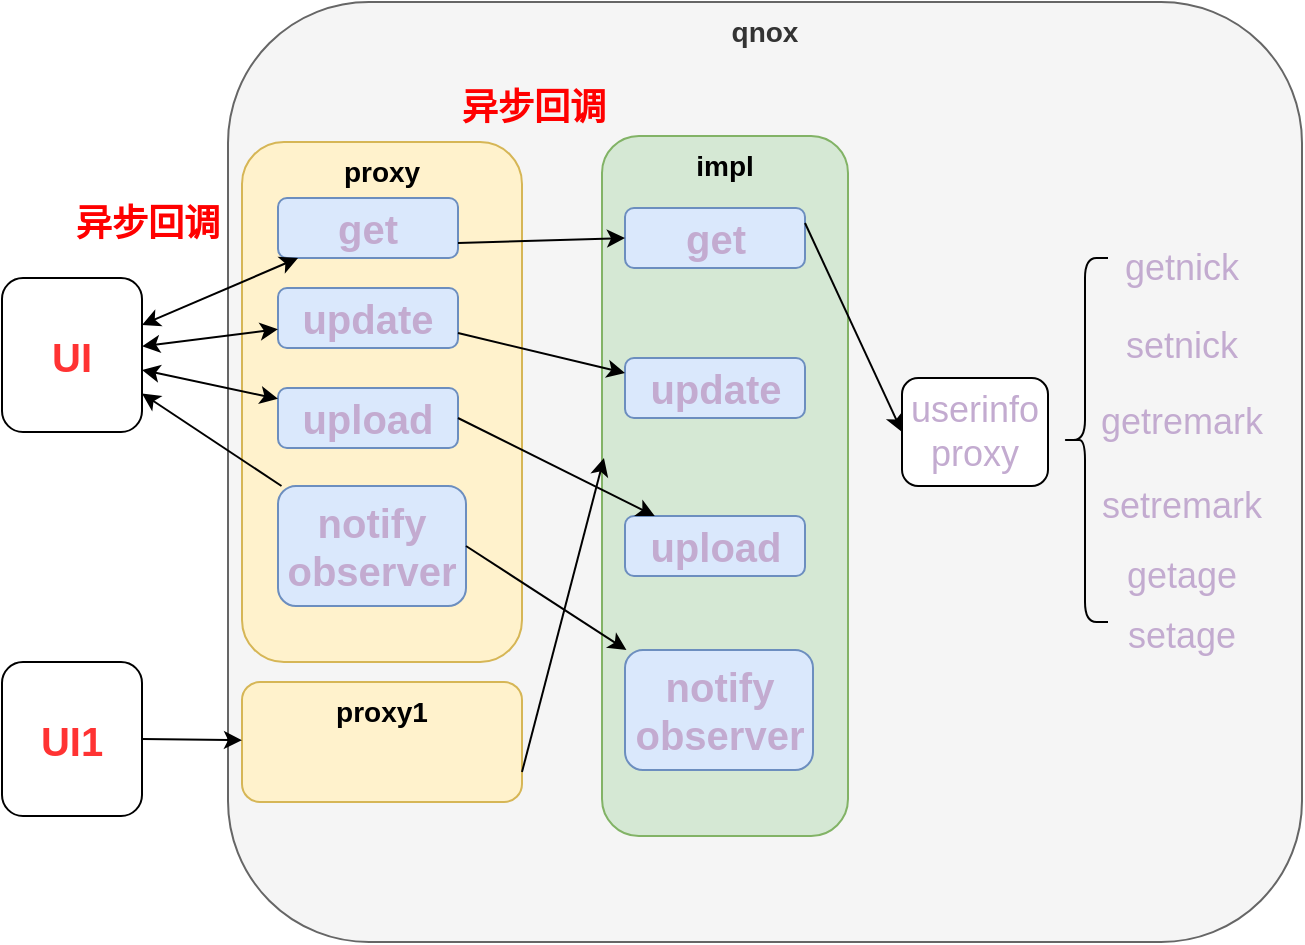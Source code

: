 <mxfile pages="1" version="11.2.3" type="github"><diagram id="RD4lHcMXPKejkfUNSPhR" name="Page-1"><mxGraphModel dx="1422" dy="764" grid="1" gridSize="10" guides="1" tooltips="1" connect="1" arrows="1" fold="1" page="1" pageScale="1" pageWidth="827" pageHeight="1169" math="0" shadow="0"><root><mxCell id="0"/><mxCell id="1" parent="0"/><UserObject label="&lt;font style=&quot;font-size: 14px&quot;&gt;&lt;b&gt;qnox&lt;/b&gt;&lt;/font&gt;" treeRoot="1" id="9DzDpGf1TuNyYNfURI00-6"><mxCell style="whiteSpace=wrap;html=1;align=center;treeFolding=1;treeMoving=1;container=1;recursiveResize=0;shadow=0;rounded=1;fillColor=#f5f5f5;strokeColor=#666666;fontColor=#333333;verticalAlign=top;" vertex="1" parent="1"><mxGeometry x="273" y="80" width="537" height="470" as="geometry"/></mxCell></UserObject><UserObject label="&lt;font style=&quot;font-size: 14px&quot;&gt;&lt;b&gt;proxy&lt;/b&gt;&lt;/font&gt;" treeRoot="1" id="9DzDpGf1TuNyYNfURI00-1"><mxCell style="whiteSpace=wrap;html=1;align=center;treeFolding=1;treeMoving=1;container=1;recursiveResize=0;shadow=0;rounded=1;fillColor=#fff2cc;strokeColor=#d6b656;verticalAlign=top;" vertex="1" parent="9DzDpGf1TuNyYNfURI00-6"><mxGeometry x="7" y="70" width="140" height="260" as="geometry"/></mxCell></UserObject><mxCell id="9DzDpGf1TuNyYNfURI00-7" value="get" style="rounded=1;whiteSpace=wrap;html=1;shadow=0;fillColor=#dae8fc;strokeColor=#6c8ebf;fontSize=20;fontColor=#C3ABD0;fontStyle=1" vertex="1" parent="9DzDpGf1TuNyYNfURI00-6"><mxGeometry x="25" y="98" width="90" height="30" as="geometry"/></mxCell><mxCell id="9DzDpGf1TuNyYNfURI00-8" value="update" style="rounded=1;whiteSpace=wrap;html=1;shadow=0;fillColor=#dae8fc;strokeColor=#6c8ebf;fontSize=20;fontColor=#C3ABD0;fontStyle=1" vertex="1" parent="9DzDpGf1TuNyYNfURI00-6"><mxGeometry x="25" y="143" width="90" height="30" as="geometry"/></mxCell><mxCell id="9DzDpGf1TuNyYNfURI00-9" value="upload" style="rounded=1;whiteSpace=wrap;html=1;shadow=0;fillColor=#dae8fc;strokeColor=#6c8ebf;fontSize=20;fontColor=#C3ABD0;fontStyle=1" vertex="1" parent="9DzDpGf1TuNyYNfURI00-6"><mxGeometry x="25" y="193" width="90" height="30" as="geometry"/></mxCell><mxCell id="9DzDpGf1TuNyYNfURI00-10" value="notify&lt;br&gt;observer" style="rounded=1;whiteSpace=wrap;html=1;shadow=0;fillColor=#dae8fc;strokeColor=#6c8ebf;fontSize=20;fontColor=#C3ABD0;fontStyle=1" vertex="1" parent="9DzDpGf1TuNyYNfURI00-6"><mxGeometry x="25" y="242" width="94" height="60" as="geometry"/></mxCell><UserObject label="&lt;font style=&quot;font-size: 14px&quot;&gt;&lt;b&gt;proxy1&lt;/b&gt;&lt;/font&gt;" treeRoot="1" id="9DzDpGf1TuNyYNfURI00-16"><mxCell style="whiteSpace=wrap;html=1;align=center;treeFolding=1;treeMoving=1;container=1;recursiveResize=0;shadow=0;rounded=1;fillColor=#fff2cc;strokeColor=#d6b656;verticalAlign=top;" vertex="1" parent="9DzDpGf1TuNyYNfURI00-6"><mxGeometry x="7" y="340" width="140" height="60" as="geometry"/></mxCell></UserObject><UserObject label="&lt;font style=&quot;font-size: 14px&quot;&gt;&lt;b&gt;impl&lt;/b&gt;&lt;/font&gt;" treeRoot="1" id="9DzDpGf1TuNyYNfURI00-20"><mxCell style="whiteSpace=wrap;html=1;align=center;treeFolding=1;treeMoving=1;container=1;recursiveResize=0;shadow=0;rounded=1;fillColor=#d5e8d4;strokeColor=#82b366;verticalAlign=top;" vertex="1" parent="9DzDpGf1TuNyYNfURI00-6"><mxGeometry x="187" y="67" width="123" height="350" as="geometry"/></mxCell></UserObject><mxCell id="9DzDpGf1TuNyYNfURI00-21" value="get" style="rounded=1;whiteSpace=wrap;html=1;shadow=0;fillColor=#dae8fc;strokeColor=#6c8ebf;fontSize=20;fontColor=#C3ABD0;fontStyle=1" vertex="1" parent="9DzDpGf1TuNyYNfURI00-20"><mxGeometry x="11.5" y="36" width="90" height="30" as="geometry"/></mxCell><mxCell id="9DzDpGf1TuNyYNfURI00-22" value="update" style="rounded=1;whiteSpace=wrap;html=1;shadow=0;fillColor=#dae8fc;strokeColor=#6c8ebf;fontSize=20;fontColor=#C3ABD0;fontStyle=1" vertex="1" parent="9DzDpGf1TuNyYNfURI00-20"><mxGeometry x="11.5" y="111" width="90" height="30" as="geometry"/></mxCell><mxCell id="9DzDpGf1TuNyYNfURI00-23" value="upload" style="rounded=1;whiteSpace=wrap;html=1;shadow=0;fillColor=#dae8fc;strokeColor=#6c8ebf;fontSize=20;fontColor=#C3ABD0;fontStyle=1" vertex="1" parent="9DzDpGf1TuNyYNfURI00-20"><mxGeometry x="11.5" y="190" width="90" height="30" as="geometry"/></mxCell><mxCell id="9DzDpGf1TuNyYNfURI00-24" value="notify&lt;br&gt;observer" style="rounded=1;whiteSpace=wrap;html=1;shadow=0;fillColor=#dae8fc;strokeColor=#6c8ebf;fontSize=20;fontColor=#C3ABD0;fontStyle=1" vertex="1" parent="9DzDpGf1TuNyYNfURI00-20"><mxGeometry x="11.5" y="257" width="94" height="60" as="geometry"/></mxCell><mxCell id="9DzDpGf1TuNyYNfURI00-29" value="" style="endArrow=classic;html=1;fontSize=18;fontColor=#C3ABD0;entryX=0;entryY=0.5;entryDx=0;entryDy=0;exitX=1;exitY=0.75;exitDx=0;exitDy=0;" edge="1" parent="9DzDpGf1TuNyYNfURI00-6" source="9DzDpGf1TuNyYNfURI00-7" target="9DzDpGf1TuNyYNfURI00-21"><mxGeometry width="50" height="50" relative="1" as="geometry"><mxPoint x="117" y="160" as="sourcePoint"/><mxPoint x="167" y="110" as="targetPoint"/></mxGeometry></mxCell><mxCell id="9DzDpGf1TuNyYNfURI00-30" value="" style="endArrow=classic;html=1;fontSize=18;fontColor=#C3ABD0;entryX=0;entryY=0.25;entryDx=0;entryDy=0;exitX=1;exitY=0.75;exitDx=0;exitDy=0;" edge="1" parent="9DzDpGf1TuNyYNfURI00-6" source="9DzDpGf1TuNyYNfURI00-8" target="9DzDpGf1TuNyYNfURI00-22"><mxGeometry width="50" height="50" relative="1" as="geometry"><mxPoint x="117" y="210" as="sourcePoint"/><mxPoint x="167" y="160" as="targetPoint"/></mxGeometry></mxCell><mxCell id="9DzDpGf1TuNyYNfURI00-31" value="" style="endArrow=classic;html=1;fontSize=18;fontColor=#C3ABD0;exitX=1;exitY=0.5;exitDx=0;exitDy=0;" edge="1" parent="9DzDpGf1TuNyYNfURI00-6" source="9DzDpGf1TuNyYNfURI00-9" target="9DzDpGf1TuNyYNfURI00-23"><mxGeometry width="50" height="50" relative="1" as="geometry"><mxPoint x="107" y="260" as="sourcePoint"/><mxPoint x="157" y="210" as="targetPoint"/></mxGeometry></mxCell><mxCell id="9DzDpGf1TuNyYNfURI00-32" value="" style="endArrow=classic;html=1;fontSize=18;fontColor=#C3ABD0;exitX=1;exitY=0.5;exitDx=0;exitDy=0;" edge="1" parent="9DzDpGf1TuNyYNfURI00-6" source="9DzDpGf1TuNyYNfURI00-10" target="9DzDpGf1TuNyYNfURI00-24"><mxGeometry width="50" height="50" relative="1" as="geometry"><mxPoint x="117" y="320" as="sourcePoint"/><mxPoint x="167" y="270" as="targetPoint"/></mxGeometry></mxCell><mxCell id="9DzDpGf1TuNyYNfURI00-33" value="&lt;font color=&quot;#ff0000&quot; style=&quot;font-size: 18px;&quot;&gt;异步回调&lt;/font&gt;" style="text;html=1;resizable=0;points=[];autosize=1;align=left;verticalAlign=top;spacingTop=-4;fontSize=18;fontColor=#C3ABD0;fontStyle=1" vertex="1" parent="9DzDpGf1TuNyYNfURI00-6"><mxGeometry x="115" y="40" width="100" height="30" as="geometry"/></mxCell><mxCell id="9DzDpGf1TuNyYNfURI00-35" value="userinfo&lt;br&gt;proxy" style="rounded=1;whiteSpace=wrap;html=1;shadow=0;fontSize=18;fontColor=#C3ABD0;" vertex="1" parent="9DzDpGf1TuNyYNfURI00-6"><mxGeometry x="337" y="188" width="73" height="54" as="geometry"/></mxCell><mxCell id="9DzDpGf1TuNyYNfURI00-37" value="" style="shape=curlyBracket;whiteSpace=wrap;html=1;rounded=1;shadow=0;fontSize=18;fontColor=#C3ABD0;" vertex="1" parent="9DzDpGf1TuNyYNfURI00-6"><mxGeometry x="417" y="128" width="23" height="182" as="geometry"/></mxCell><mxCell id="9DzDpGf1TuNyYNfURI00-38" value="" style="endArrow=classic;html=1;fontSize=18;fontColor=#C3ABD0;entryX=0;entryY=0.5;entryDx=0;entryDy=0;exitX=1;exitY=0.25;exitDx=0;exitDy=0;" edge="1" parent="9DzDpGf1TuNyYNfURI00-6" source="9DzDpGf1TuNyYNfURI00-21" target="9DzDpGf1TuNyYNfURI00-35"><mxGeometry width="50" height="50" relative="1" as="geometry"><mxPoint x="307" y="160" as="sourcePoint"/><mxPoint x="357" y="110" as="targetPoint"/></mxGeometry></mxCell><mxCell id="9DzDpGf1TuNyYNfURI00-39" value="getnick" style="text;html=1;strokeColor=none;fillColor=none;align=center;verticalAlign=middle;whiteSpace=wrap;rounded=0;shadow=0;fontSize=18;fontColor=#C3ABD0;" vertex="1" parent="9DzDpGf1TuNyYNfURI00-6"><mxGeometry x="457" y="123" width="40" height="20" as="geometry"/></mxCell><mxCell id="9DzDpGf1TuNyYNfURI00-40" value="setnick" style="text;html=1;strokeColor=none;fillColor=none;align=center;verticalAlign=middle;whiteSpace=wrap;rounded=0;shadow=0;fontSize=18;fontColor=#C3ABD0;" vertex="1" parent="9DzDpGf1TuNyYNfURI00-6"><mxGeometry x="457" y="161.5" width="40" height="20" as="geometry"/></mxCell><mxCell id="9DzDpGf1TuNyYNfURI00-41" value="getremark" style="text;html=1;strokeColor=none;fillColor=none;align=center;verticalAlign=middle;whiteSpace=wrap;rounded=0;shadow=0;fontSize=18;fontColor=#C3ABD0;" vertex="1" parent="9DzDpGf1TuNyYNfURI00-6"><mxGeometry x="457" y="200" width="40" height="20" as="geometry"/></mxCell><mxCell id="9DzDpGf1TuNyYNfURI00-43" value="setremark" style="text;html=1;strokeColor=none;fillColor=none;align=center;verticalAlign=middle;whiteSpace=wrap;rounded=0;shadow=0;fontSize=18;fontColor=#C3ABD0;" vertex="1" parent="9DzDpGf1TuNyYNfURI00-6"><mxGeometry x="457" y="242" width="40" height="20" as="geometry"/></mxCell><mxCell id="9DzDpGf1TuNyYNfURI00-44" value="getage" style="text;html=1;strokeColor=none;fillColor=none;align=center;verticalAlign=middle;whiteSpace=wrap;rounded=0;shadow=0;fontSize=18;fontColor=#C3ABD0;" vertex="1" parent="9DzDpGf1TuNyYNfURI00-6"><mxGeometry x="457" y="277" width="40" height="20" as="geometry"/></mxCell><mxCell id="9DzDpGf1TuNyYNfURI00-45" value="setage" style="text;html=1;strokeColor=none;fillColor=none;align=center;verticalAlign=middle;whiteSpace=wrap;rounded=0;shadow=0;fontSize=18;fontColor=#C3ABD0;" vertex="1" parent="9DzDpGf1TuNyYNfURI00-6"><mxGeometry x="457" y="307" width="40" height="20" as="geometry"/></mxCell><mxCell id="9DzDpGf1TuNyYNfURI00-47" value="" style="endArrow=classic;html=1;fontSize=18;fontColor=#C3ABD0;exitX=1;exitY=0.75;exitDx=0;exitDy=0;entryX=0.008;entryY=0.46;entryDx=0;entryDy=0;entryPerimeter=0;" edge="1" parent="9DzDpGf1TuNyYNfURI00-6" source="9DzDpGf1TuNyYNfURI00-16" target="9DzDpGf1TuNyYNfURI00-20"><mxGeometry width="50" height="50" relative="1" as="geometry"><mxPoint x="147" y="410" as="sourcePoint"/><mxPoint x="197" y="360" as="targetPoint"/></mxGeometry></mxCell><mxCell id="9DzDpGf1TuNyYNfURI00-11" value="&lt;b&gt;&lt;font color=&quot;#ff3333&quot;&gt;UI&lt;/font&gt;&lt;/b&gt;" style="rounded=1;whiteSpace=wrap;html=1;shadow=0;fontSize=20;fontColor=#C3ABD0;" vertex="1" parent="1"><mxGeometry x="160" y="218" width="70" height="77" as="geometry"/></mxCell><mxCell id="9DzDpGf1TuNyYNfURI00-15" value="" style="endArrow=classic;html=1;fontSize=20;fontColor=#C3ABD0;entryX=1;entryY=0.75;entryDx=0;entryDy=0;" edge="1" parent="1" source="9DzDpGf1TuNyYNfURI00-10" target="9DzDpGf1TuNyYNfURI00-11"><mxGeometry width="50" height="50" relative="1" as="geometry"><mxPoint x="152" y="242" as="sourcePoint"/><mxPoint x="20" y="337" as="targetPoint"/></mxGeometry></mxCell><mxCell id="9DzDpGf1TuNyYNfURI00-17" value="&lt;b&gt;&lt;font color=&quot;#ff3333&quot;&gt;UI1&lt;/font&gt;&lt;/b&gt;" style="rounded=1;whiteSpace=wrap;html=1;shadow=0;fontSize=20;fontColor=#C3ABD0;" vertex="1" parent="1"><mxGeometry x="160" y="410" width="70" height="77" as="geometry"/></mxCell><mxCell id="9DzDpGf1TuNyYNfURI00-19" value="" style="endArrow=classic;html=1;fontSize=20;fontColor=#C3ABD0;exitX=1;exitY=0.5;exitDx=0;exitDy=0;" edge="1" parent="1" source="9DzDpGf1TuNyYNfURI00-17" target="9DzDpGf1TuNyYNfURI00-16"><mxGeometry width="50" height="50" relative="1" as="geometry"><mxPoint x="150" y="480" as="sourcePoint"/><mxPoint x="200" y="430" as="targetPoint"/></mxGeometry></mxCell><mxCell id="9DzDpGf1TuNyYNfURI00-25" value="" style="endArrow=classic;startArrow=classic;html=1;fontSize=20;fontColor=#C3ABD0;" edge="1" parent="1" source="9DzDpGf1TuNyYNfURI00-11" target="9DzDpGf1TuNyYNfURI00-7"><mxGeometry width="50" height="50" relative="1" as="geometry"><mxPoint x="150" y="270" as="sourcePoint"/><mxPoint x="200" y="220" as="targetPoint"/></mxGeometry></mxCell><mxCell id="9DzDpGf1TuNyYNfURI00-26" value="" style="endArrow=classic;startArrow=classic;html=1;fontSize=20;fontColor=#C3ABD0;" edge="1" parent="1" source="9DzDpGf1TuNyYNfURI00-11" target="9DzDpGf1TuNyYNfURI00-8"><mxGeometry width="50" height="50" relative="1" as="geometry"><mxPoint x="190" y="290" as="sourcePoint"/><mxPoint x="240" y="240" as="targetPoint"/></mxGeometry></mxCell><mxCell id="9DzDpGf1TuNyYNfURI00-27" value="" style="endArrow=classic;startArrow=classic;html=1;fontSize=20;fontColor=#C3ABD0;" edge="1" parent="1" source="9DzDpGf1TuNyYNfURI00-11" target="9DzDpGf1TuNyYNfURI00-9"><mxGeometry width="50" height="50" relative="1" as="geometry"><mxPoint x="150" y="265" as="sourcePoint"/><mxPoint x="200" y="260" as="targetPoint"/></mxGeometry></mxCell><mxCell id="9DzDpGf1TuNyYNfURI00-28" value="&lt;font color=&quot;#ff0000&quot; style=&quot;font-size: 18px;&quot;&gt;异步回调&lt;/font&gt;" style="text;html=1;resizable=0;points=[];autosize=1;align=left;verticalAlign=top;spacingTop=-4;fontSize=18;fontColor=#C3ABD0;fontStyle=1" vertex="1" parent="1"><mxGeometry x="195" y="178" width="100" height="30" as="geometry"/></mxCell></root></mxGraphModel></diagram></mxfile>